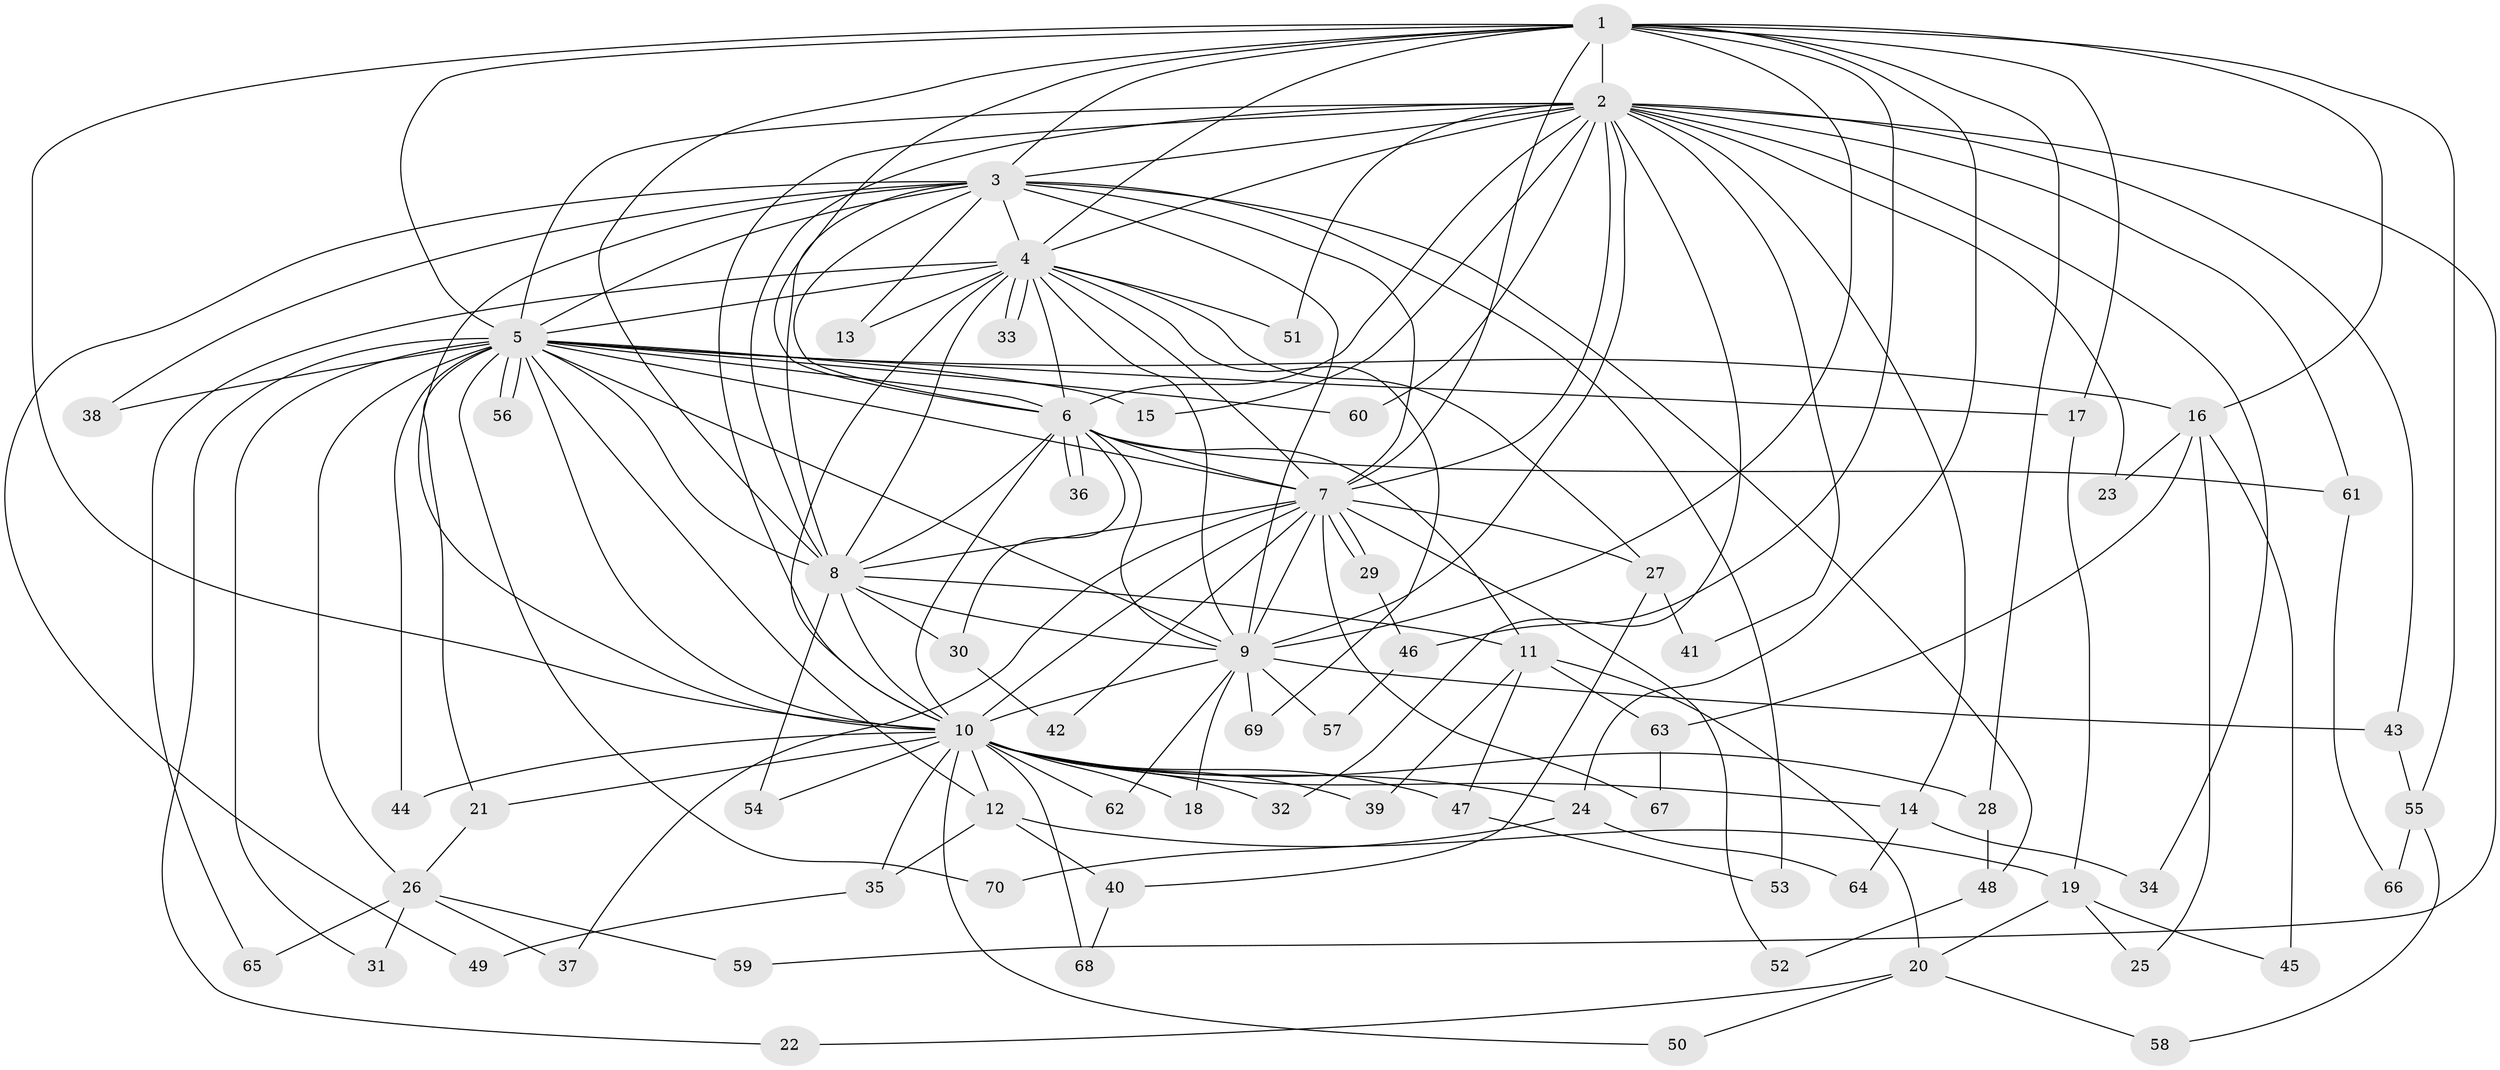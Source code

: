 // Generated by graph-tools (version 1.1) at 2025/34/03/09/25 02:34:39]
// undirected, 70 vertices, 165 edges
graph export_dot {
graph [start="1"]
  node [color=gray90,style=filled];
  1;
  2;
  3;
  4;
  5;
  6;
  7;
  8;
  9;
  10;
  11;
  12;
  13;
  14;
  15;
  16;
  17;
  18;
  19;
  20;
  21;
  22;
  23;
  24;
  25;
  26;
  27;
  28;
  29;
  30;
  31;
  32;
  33;
  34;
  35;
  36;
  37;
  38;
  39;
  40;
  41;
  42;
  43;
  44;
  45;
  46;
  47;
  48;
  49;
  50;
  51;
  52;
  53;
  54;
  55;
  56;
  57;
  58;
  59;
  60;
  61;
  62;
  63;
  64;
  65;
  66;
  67;
  68;
  69;
  70;
  1 -- 2;
  1 -- 3;
  1 -- 4;
  1 -- 5;
  1 -- 6;
  1 -- 7;
  1 -- 8;
  1 -- 9;
  1 -- 10;
  1 -- 16;
  1 -- 17;
  1 -- 24;
  1 -- 28;
  1 -- 46;
  1 -- 55;
  2 -- 3;
  2 -- 4;
  2 -- 5;
  2 -- 6;
  2 -- 7;
  2 -- 8;
  2 -- 9;
  2 -- 10;
  2 -- 14;
  2 -- 15;
  2 -- 23;
  2 -- 32;
  2 -- 34;
  2 -- 41;
  2 -- 43;
  2 -- 51;
  2 -- 59;
  2 -- 60;
  2 -- 61;
  3 -- 4;
  3 -- 5;
  3 -- 6;
  3 -- 7;
  3 -- 8;
  3 -- 9;
  3 -- 10;
  3 -- 13;
  3 -- 38;
  3 -- 48;
  3 -- 49;
  3 -- 53;
  4 -- 5;
  4 -- 6;
  4 -- 7;
  4 -- 8;
  4 -- 9;
  4 -- 10;
  4 -- 13;
  4 -- 27;
  4 -- 33;
  4 -- 33;
  4 -- 51;
  4 -- 65;
  4 -- 69;
  5 -- 6;
  5 -- 7;
  5 -- 8;
  5 -- 9;
  5 -- 10;
  5 -- 12;
  5 -- 15;
  5 -- 16;
  5 -- 17;
  5 -- 21;
  5 -- 22;
  5 -- 26;
  5 -- 31;
  5 -- 38;
  5 -- 44;
  5 -- 56;
  5 -- 56;
  5 -- 60;
  5 -- 70;
  6 -- 7;
  6 -- 8;
  6 -- 9;
  6 -- 10;
  6 -- 11;
  6 -- 30;
  6 -- 36;
  6 -- 36;
  6 -- 61;
  7 -- 8;
  7 -- 9;
  7 -- 10;
  7 -- 27;
  7 -- 29;
  7 -- 29;
  7 -- 37;
  7 -- 42;
  7 -- 52;
  7 -- 67;
  8 -- 9;
  8 -- 10;
  8 -- 11;
  8 -- 30;
  8 -- 54;
  9 -- 10;
  9 -- 18;
  9 -- 43;
  9 -- 57;
  9 -- 62;
  9 -- 69;
  10 -- 12;
  10 -- 14;
  10 -- 18;
  10 -- 21;
  10 -- 24;
  10 -- 28;
  10 -- 32;
  10 -- 35;
  10 -- 39;
  10 -- 44;
  10 -- 47;
  10 -- 50;
  10 -- 54;
  10 -- 62;
  10 -- 68;
  11 -- 20;
  11 -- 39;
  11 -- 47;
  11 -- 63;
  12 -- 19;
  12 -- 35;
  12 -- 40;
  14 -- 34;
  14 -- 64;
  16 -- 23;
  16 -- 25;
  16 -- 45;
  16 -- 63;
  17 -- 19;
  19 -- 20;
  19 -- 25;
  19 -- 45;
  20 -- 22;
  20 -- 50;
  20 -- 58;
  21 -- 26;
  24 -- 64;
  24 -- 70;
  26 -- 31;
  26 -- 37;
  26 -- 59;
  26 -- 65;
  27 -- 40;
  27 -- 41;
  28 -- 48;
  29 -- 46;
  30 -- 42;
  35 -- 49;
  40 -- 68;
  43 -- 55;
  46 -- 57;
  47 -- 53;
  48 -- 52;
  55 -- 58;
  55 -- 66;
  61 -- 66;
  63 -- 67;
}
